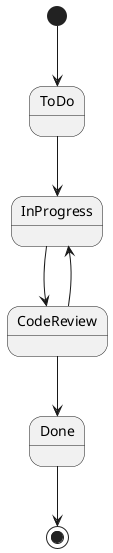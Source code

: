 @startuml
[*] --> ToDo
ToDo --> InProgress
CodeReview --> InProgress
InProgress --> CodeReview
CodeReview --> Done
Done --> [*]
@enduml